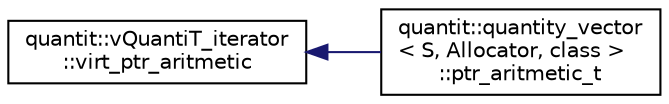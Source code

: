 digraph "Graphical Class Hierarchy"
{
 // LATEX_PDF_SIZE
  edge [fontname="Helvetica",fontsize="10",labelfontname="Helvetica",labelfontsize="10"];
  node [fontname="Helvetica",fontsize="10",shape=record];
  rankdir="LR";
  Node0 [label="quantit::vQuantiT_iterator\l::virt_ptr_aritmetic",height=0.2,width=0.4,color="black", fillcolor="white", style="filled",URL="$structquantit_1_1vQuantiT__iterator_1_1virt__ptr__aritmetic.html",tooltip="A class to to pointer arithmetic on a virtual pointer."];
  Node0 -> Node1 [dir="back",color="midnightblue",fontsize="10",style="solid",fontname="Helvetica"];
  Node1 [label="quantit::quantity_vector\l\< S, Allocator, class \>\l::ptr_aritmetic_t",height=0.2,width=0.4,color="black", fillcolor="white", style="filled",URL="$structquantit_1_1quantity__vector_1_1ptr__aritmetic__t.html",tooltip=" "];
}
